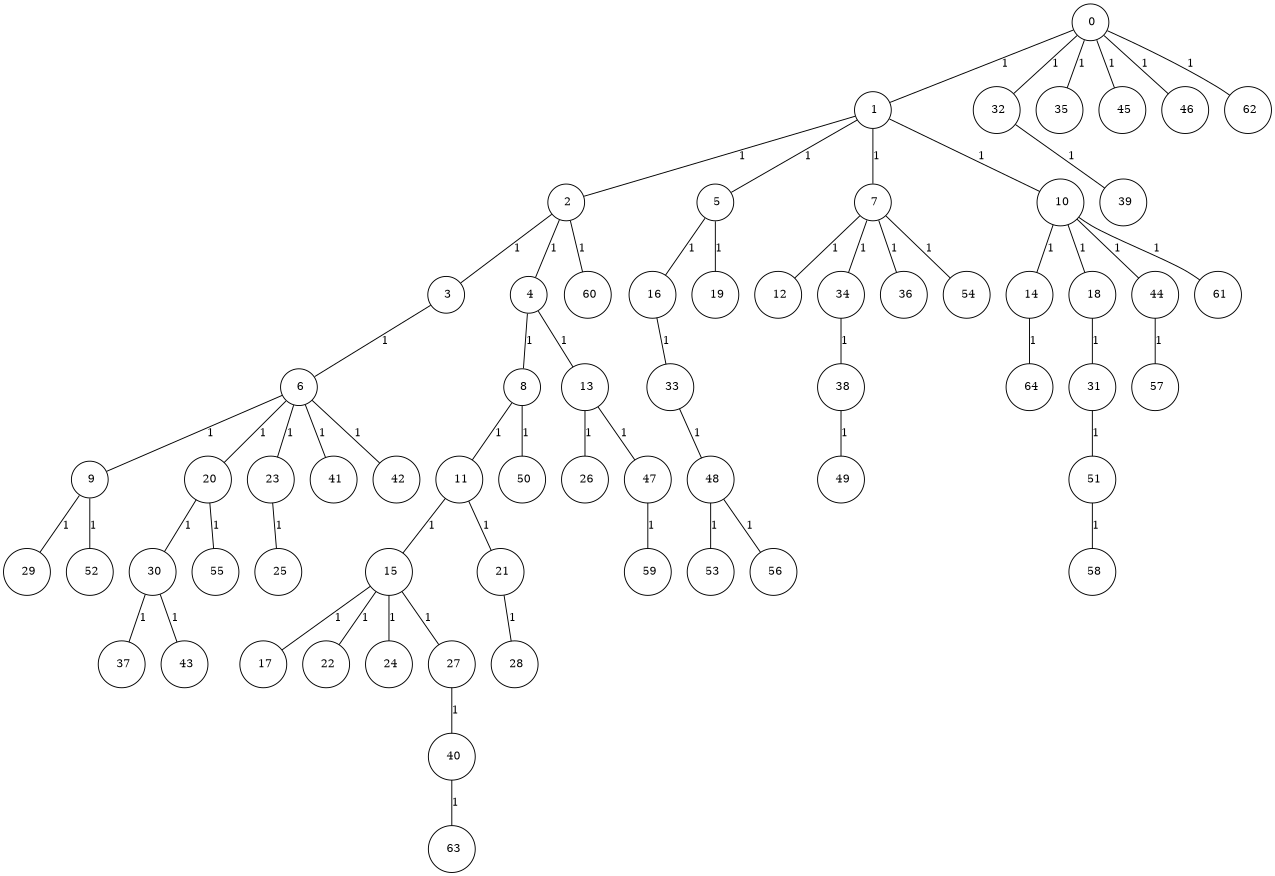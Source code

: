graph G {
size="8.5,11;"
ratio = "expand;"
fixedsize="true;"
overlap="scale;"
node[shape=circle,width=.12,hight=.12,fontsize=12]
edge[fontsize=12]

0[label=" 0" color=black, pos="1.2037834,1.8752706!"];
1[label=" 1" color=black, pos="0.36750524,0.035833518!"];
2[label=" 2" color=black, pos="0.79995425,1.745655!"];
3[label=" 3" color=black, pos="0.7733612,1.8625772!"];
4[label=" 4" color=black, pos="0.40588322,1.5745436!"];
5[label=" 5" color=black, pos="1.9430475,2.2192919!"];
6[label=" 6" color=black, pos="1.6356692,2.3920767!"];
7[label=" 7" color=black, pos="0.12457999,1.2627916!"];
8[label=" 8" color=black, pos="1.0123162,0.078468613!"];
9[label=" 9" color=black, pos="1.1871898,2.5887358!"];
10[label=" 10" color=black, pos="0.27650013,2.5204552!"];
11[label=" 11" color=black, pos="0.32412541,0.41144317!"];
12[label=" 12" color=black, pos="0.36613938,1.2799891!"];
13[label=" 13" color=black, pos="2.0398274,0.95518583!"];
14[label=" 14" color=black, pos="1.7411158,1.0390711!"];
15[label=" 15" color=black, pos="1.3020129,0.19405923!"];
16[label=" 16" color=black, pos="1.439925,1.6941506!"];
17[label=" 17" color=black, pos="2.38683,0.61425875!"];
18[label=" 18" color=black, pos="1.6172773,1.7131914!"];
19[label=" 19" color=black, pos="0.5177463,2.6714113!"];
20[label=" 20" color=black, pos="1.1106213,0.19307252!"];
21[label=" 21" color=black, pos="0.45068139,0.82594534!"];
22[label=" 22" color=black, pos="1.4955209,2.057493!"];
23[label=" 23" color=black, pos="2.1668792,0.11186293!"];
24[label=" 24" color=black, pos="0.5240801,0.2339189!"];
25[label=" 25" color=black, pos="0.088899953,0.57424019!"];
26[label=" 26" color=black, pos="2.9828916,0.64757997!"];
27[label=" 27" color=black, pos="2.4120662,1.3845235!"];
28[label=" 28" color=black, pos="0.27039174,0.67313629!"];
29[label=" 29" color=black, pos="0.72585443,0.91287035!"];
30[label=" 30" color=black, pos="2.3640981,0.018909085!"];
31[label=" 31" color=black, pos="0.22191563,1.1377814!"];
32[label=" 32" color=black, pos="0.93678554,0.65690582!"];
33[label=" 33" color=black, pos="2.219878,1.7318627!"];
34[label=" 34" color=black, pos="1.5185776,2.7034074!"];
35[label=" 35" color=black, pos="0.69843403,2.4533314!"];
36[label=" 36" color=black, pos="1.665527,2.6898989!"];
37[label=" 37" color=black, pos="2.6255493,1.6127567!"];
38[label=" 38" color=black, pos="0.57313262,0.52062468!"];
39[label=" 39" color=black, pos="0.76243783,2.541044!"];
40[label=" 40" color=black, pos="2.0301064,0.72490886!"];
41[label=" 41" color=black, pos="1.4290958,1.4527539!"];
42[label=" 42" color=black, pos="0.83621432,0.8783173!"];
43[label=" 43" color=black, pos="0.2440923,1.5034741!"];
44[label=" 44" color=black, pos="0.45811642,2.3010008!"];
45[label=" 45" color=black, pos="1.7961423,0.073313145!"];
46[label=" 46" color=black, pos="1.5454233,0.16432314!"];
47[label=" 47" color=black, pos="0.25234393,1.0070845!"];
48[label=" 48" color=black, pos="0.90331693,0.53243476!"];
49[label=" 49" color=black, pos="2.188765,2.2800862!"];
50[label=" 50" color=black, pos="1.14135,1.5596276!"];
51[label=" 51" color=black, pos="2.4900522,0.29506166!"];
52[label=" 52" color=black, pos="2.2564748,2.0318344!"];
53[label=" 53" color=black, pos="2.5098199,1.4218919!"];
54[label=" 54" color=black, pos="1.6990853,2.3631044!"];
55[label=" 55" color=black, pos="0.2915822,1.2338796!"];
56[label=" 56" color=black, pos="2.1021822,1.5273119!"];
57[label=" 57" color=black, pos="0.75150306,0.31592651!"];
58[label=" 58" color=black, pos="0.96580155,0.27829545!"];
59[label=" 59" color=black, pos="0.93865592,2.4040224!"];
60[label=" 60" color=black, pos="2.1694195,2.2477478!"];
61[label=" 61" color=black, pos="2.5410042,2.7344827!"];
62[label=" 62" color=black, pos="1.2558548,1.1915188!"];
63[label=" 63" color=black, pos="1.4677759,2.7423361!"];
64[label=" 64" color=black, pos="1.1917128,1.8609053!"];
0--1[label="1"]
0--32[label="1"]
0--35[label="1"]
0--45[label="1"]
0--46[label="1"]
0--62[label="1"]
1--2[label="1"]
1--5[label="1"]
1--7[label="1"]
1--10[label="1"]
2--3[label="1"]
2--4[label="1"]
2--60[label="1"]
3--6[label="1"]
4--8[label="1"]
4--13[label="1"]
5--16[label="1"]
5--19[label="1"]
6--9[label="1"]
6--20[label="1"]
6--23[label="1"]
6--41[label="1"]
6--42[label="1"]
7--12[label="1"]
7--34[label="1"]
7--36[label="1"]
7--54[label="1"]
8--11[label="1"]
8--50[label="1"]
9--29[label="1"]
9--52[label="1"]
10--14[label="1"]
10--18[label="1"]
10--44[label="1"]
10--61[label="1"]
11--15[label="1"]
11--21[label="1"]
13--26[label="1"]
13--47[label="1"]
14--64[label="1"]
15--17[label="1"]
15--22[label="1"]
15--24[label="1"]
15--27[label="1"]
16--33[label="1"]
18--31[label="1"]
20--30[label="1"]
20--55[label="1"]
21--28[label="1"]
23--25[label="1"]
27--40[label="1"]
30--37[label="1"]
30--43[label="1"]
31--51[label="1"]
32--39[label="1"]
33--48[label="1"]
34--38[label="1"]
38--49[label="1"]
40--63[label="1"]
44--57[label="1"]
47--59[label="1"]
48--53[label="1"]
48--56[label="1"]
51--58[label="1"]

}
